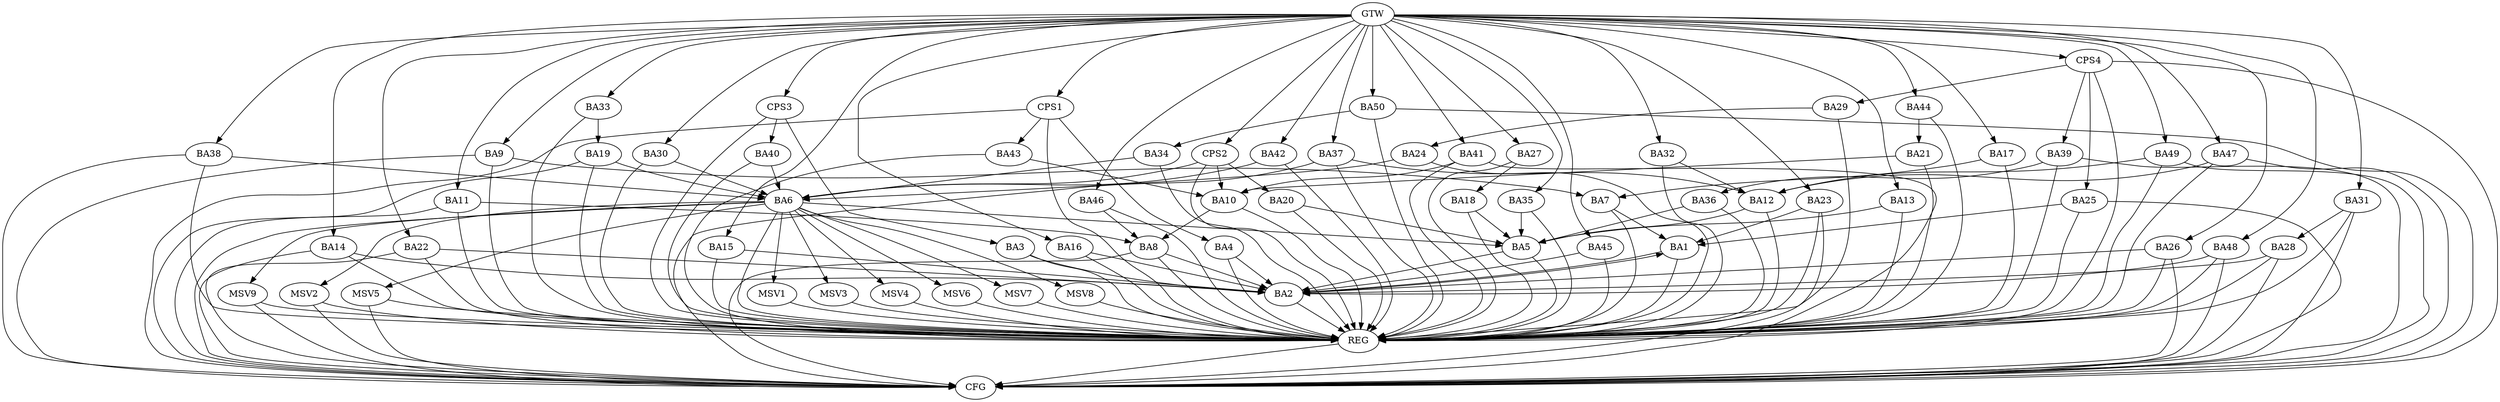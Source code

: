 strict digraph G {
  BA1 [ label="BA1" ];
  BA2 [ label="BA2" ];
  BA3 [ label="BA3" ];
  BA4 [ label="BA4" ];
  BA5 [ label="BA5" ];
  BA6 [ label="BA6" ];
  BA7 [ label="BA7" ];
  BA8 [ label="BA8" ];
  BA9 [ label="BA9" ];
  BA10 [ label="BA10" ];
  BA11 [ label="BA11" ];
  BA12 [ label="BA12" ];
  BA13 [ label="BA13" ];
  BA14 [ label="BA14" ];
  BA15 [ label="BA15" ];
  BA16 [ label="BA16" ];
  BA17 [ label="BA17" ];
  BA18 [ label="BA18" ];
  BA19 [ label="BA19" ];
  BA20 [ label="BA20" ];
  BA21 [ label="BA21" ];
  BA22 [ label="BA22" ];
  BA23 [ label="BA23" ];
  BA24 [ label="BA24" ];
  BA25 [ label="BA25" ];
  BA26 [ label="BA26" ];
  BA27 [ label="BA27" ];
  BA28 [ label="BA28" ];
  BA29 [ label="BA29" ];
  BA30 [ label="BA30" ];
  BA31 [ label="BA31" ];
  BA32 [ label="BA32" ];
  BA33 [ label="BA33" ];
  BA34 [ label="BA34" ];
  BA35 [ label="BA35" ];
  BA36 [ label="BA36" ];
  BA37 [ label="BA37" ];
  BA38 [ label="BA38" ];
  BA39 [ label="BA39" ];
  BA40 [ label="BA40" ];
  BA41 [ label="BA41" ];
  BA42 [ label="BA42" ];
  BA43 [ label="BA43" ];
  BA44 [ label="BA44" ];
  BA45 [ label="BA45" ];
  BA46 [ label="BA46" ];
  BA47 [ label="BA47" ];
  BA48 [ label="BA48" ];
  BA49 [ label="BA49" ];
  BA50 [ label="BA50" ];
  CPS1 [ label="CPS1" ];
  CPS2 [ label="CPS2" ];
  CPS3 [ label="CPS3" ];
  CPS4 [ label="CPS4" ];
  GTW [ label="GTW" ];
  REG [ label="REG" ];
  CFG [ label="CFG" ];
  MSV1 [ label="MSV1" ];
  MSV2 [ label="MSV2" ];
  MSV3 [ label="MSV3" ];
  MSV4 [ label="MSV4" ];
  MSV5 [ label="MSV5" ];
  MSV6 [ label="MSV6" ];
  MSV7 [ label="MSV7" ];
  MSV8 [ label="MSV8" ];
  MSV9 [ label="MSV9" ];
  BA1 -> BA2;
  BA2 -> BA1;
  BA3 -> BA2;
  BA4 -> BA2;
  BA5 -> BA2;
  BA6 -> BA5;
  BA7 -> BA1;
  BA8 -> BA2;
  BA9 -> BA7;
  BA10 -> BA8;
  BA11 -> BA8;
  BA12 -> BA5;
  BA13 -> BA5;
  BA14 -> BA2;
  BA15 -> BA2;
  BA16 -> BA2;
  BA17 -> BA7;
  BA18 -> BA5;
  BA19 -> BA6;
  BA20 -> BA5;
  BA21 -> BA10;
  BA22 -> BA2;
  BA23 -> BA1;
  BA24 -> BA6;
  BA25 -> BA1;
  BA26 -> BA2;
  BA27 -> BA18;
  BA28 -> BA2;
  BA29 -> BA24;
  BA30 -> BA6;
  BA31 -> BA28;
  BA32 -> BA12;
  BA33 -> BA19;
  BA34 -> BA6;
  BA35 -> BA5;
  BA36 -> BA5;
  BA37 -> BA12;
  BA38 -> BA6;
  BA39 -> BA36;
  BA40 -> BA6;
  BA41 -> BA10;
  BA42 -> BA6;
  BA43 -> BA10;
  BA44 -> BA21;
  BA45 -> BA2;
  BA46 -> BA8;
  BA47 -> BA12;
  BA48 -> BA2;
  BA49 -> BA12;
  BA50 -> BA34;
  CPS1 -> BA43;
  CPS1 -> BA4;
  CPS2 -> BA10;
  CPS2 -> BA20;
  CPS2 -> BA6;
  CPS3 -> BA3;
  CPS3 -> BA40;
  CPS4 -> BA25;
  CPS4 -> BA29;
  CPS4 -> BA39;
  GTW -> BA9;
  GTW -> BA11;
  GTW -> BA13;
  GTW -> BA14;
  GTW -> BA15;
  GTW -> BA16;
  GTW -> BA17;
  GTW -> BA22;
  GTW -> BA23;
  GTW -> BA26;
  GTW -> BA27;
  GTW -> BA30;
  GTW -> BA31;
  GTW -> BA32;
  GTW -> BA33;
  GTW -> BA35;
  GTW -> BA37;
  GTW -> BA38;
  GTW -> BA41;
  GTW -> BA42;
  GTW -> BA44;
  GTW -> BA45;
  GTW -> BA46;
  GTW -> BA47;
  GTW -> BA48;
  GTW -> BA49;
  GTW -> BA50;
  GTW -> CPS1;
  GTW -> CPS2;
  GTW -> CPS3;
  GTW -> CPS4;
  BA1 -> REG;
  BA2 -> REG;
  BA3 -> REG;
  BA4 -> REG;
  BA5 -> REG;
  BA6 -> REG;
  BA7 -> REG;
  BA8 -> REG;
  BA9 -> REG;
  BA10 -> REG;
  BA11 -> REG;
  BA12 -> REG;
  BA13 -> REG;
  BA14 -> REG;
  BA15 -> REG;
  BA16 -> REG;
  BA17 -> REG;
  BA18 -> REG;
  BA19 -> REG;
  BA20 -> REG;
  BA21 -> REG;
  BA22 -> REG;
  BA23 -> REG;
  BA24 -> REG;
  BA25 -> REG;
  BA26 -> REG;
  BA27 -> REG;
  BA28 -> REG;
  BA29 -> REG;
  BA30 -> REG;
  BA31 -> REG;
  BA32 -> REG;
  BA33 -> REG;
  BA34 -> REG;
  BA35 -> REG;
  BA36 -> REG;
  BA37 -> REG;
  BA38 -> REG;
  BA39 -> REG;
  BA40 -> REG;
  BA41 -> REG;
  BA42 -> REG;
  BA43 -> REG;
  BA44 -> REG;
  BA45 -> REG;
  BA46 -> REG;
  BA47 -> REG;
  BA48 -> REG;
  BA49 -> REG;
  BA50 -> REG;
  CPS1 -> REG;
  CPS2 -> REG;
  CPS3 -> REG;
  CPS4 -> REG;
  BA28 -> CFG;
  BA38 -> CFG;
  BA37 -> CFG;
  BA22 -> CFG;
  BA26 -> CFG;
  BA49 -> CFG;
  CPS4 -> CFG;
  BA25 -> CFG;
  BA8 -> CFG;
  BA41 -> CFG;
  BA14 -> CFG;
  BA48 -> CFG;
  BA31 -> CFG;
  BA39 -> CFG;
  BA47 -> CFG;
  BA23 -> CFG;
  BA11 -> CFG;
  BA19 -> CFG;
  BA50 -> CFG;
  BA6 -> CFG;
  CPS1 -> CFG;
  BA9 -> CFG;
  REG -> CFG;
  BA6 -> MSV1;
  BA6 -> MSV2;
  BA6 -> MSV3;
  BA6 -> MSV4;
  BA6 -> MSV5;
  BA6 -> MSV6;
  MSV1 -> REG;
  MSV2 -> REG;
  MSV2 -> CFG;
  MSV3 -> REG;
  MSV4 -> REG;
  MSV5 -> REG;
  MSV5 -> CFG;
  MSV6 -> REG;
  BA6 -> MSV7;
  BA6 -> MSV8;
  MSV7 -> REG;
  MSV8 -> REG;
  BA6 -> MSV9;
  MSV9 -> REG;
  MSV9 -> CFG;
}

